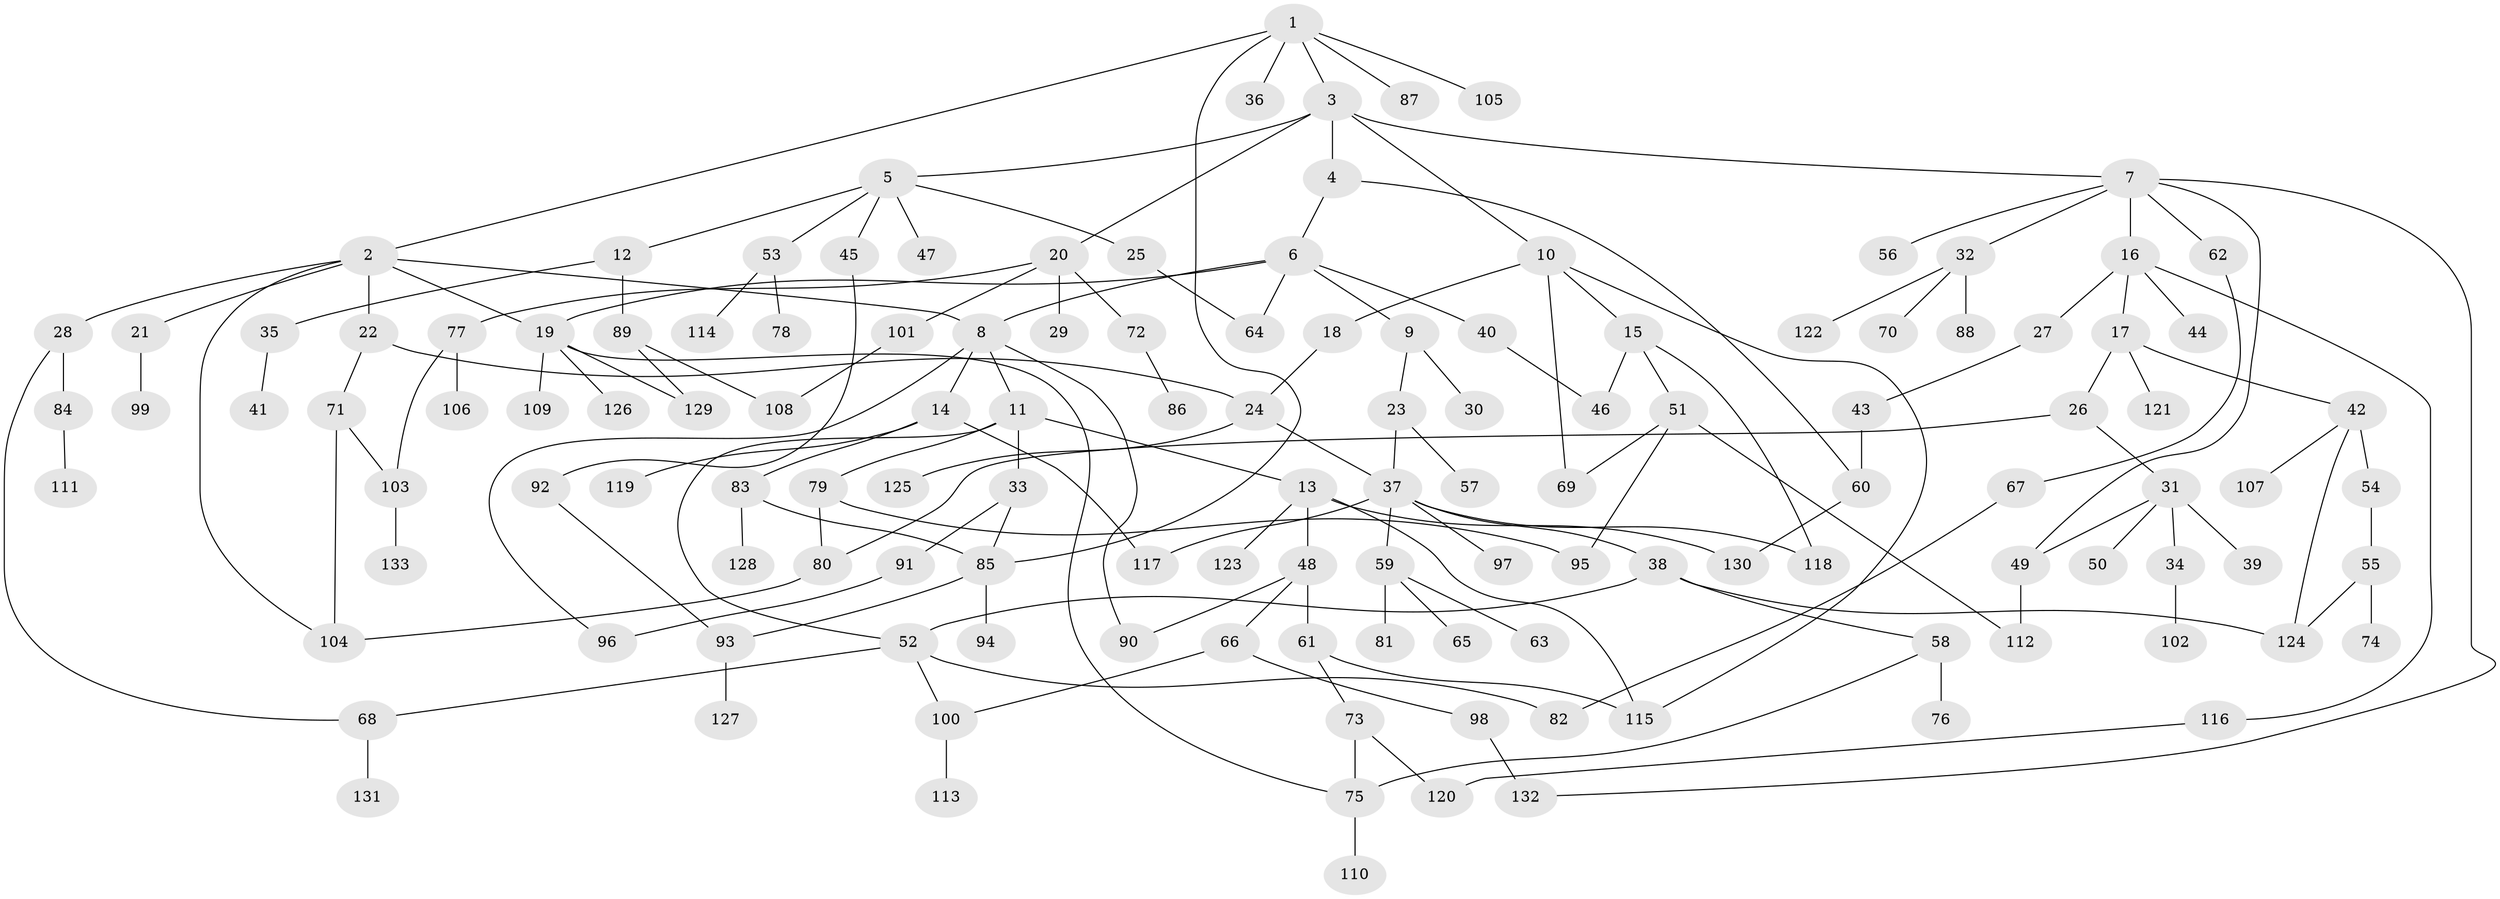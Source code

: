 // coarse degree distribution, {21: 0.015151515151515152, 5: 0.06060606060606061, 3: 0.18181818181818182, 6: 0.045454545454545456, 7: 0.030303030303030304, 4: 0.15151515151515152, 2: 0.19696969696969696, 1: 0.3181818181818182}
// Generated by graph-tools (version 1.1) at 2025/16/03/04/25 18:16:53]
// undirected, 133 vertices, 169 edges
graph export_dot {
graph [start="1"]
  node [color=gray90,style=filled];
  1;
  2;
  3;
  4;
  5;
  6;
  7;
  8;
  9;
  10;
  11;
  12;
  13;
  14;
  15;
  16;
  17;
  18;
  19;
  20;
  21;
  22;
  23;
  24;
  25;
  26;
  27;
  28;
  29;
  30;
  31;
  32;
  33;
  34;
  35;
  36;
  37;
  38;
  39;
  40;
  41;
  42;
  43;
  44;
  45;
  46;
  47;
  48;
  49;
  50;
  51;
  52;
  53;
  54;
  55;
  56;
  57;
  58;
  59;
  60;
  61;
  62;
  63;
  64;
  65;
  66;
  67;
  68;
  69;
  70;
  71;
  72;
  73;
  74;
  75;
  76;
  77;
  78;
  79;
  80;
  81;
  82;
  83;
  84;
  85;
  86;
  87;
  88;
  89;
  90;
  91;
  92;
  93;
  94;
  95;
  96;
  97;
  98;
  99;
  100;
  101;
  102;
  103;
  104;
  105;
  106;
  107;
  108;
  109;
  110;
  111;
  112;
  113;
  114;
  115;
  116;
  117;
  118;
  119;
  120;
  121;
  122;
  123;
  124;
  125;
  126;
  127;
  128;
  129;
  130;
  131;
  132;
  133;
  1 -- 2;
  1 -- 3;
  1 -- 36;
  1 -- 85;
  1 -- 87;
  1 -- 105;
  2 -- 8;
  2 -- 21;
  2 -- 22;
  2 -- 28;
  2 -- 19;
  2 -- 104;
  3 -- 4;
  3 -- 5;
  3 -- 7;
  3 -- 10;
  3 -- 20;
  4 -- 6;
  4 -- 60;
  5 -- 12;
  5 -- 25;
  5 -- 45;
  5 -- 47;
  5 -- 53;
  6 -- 9;
  6 -- 19;
  6 -- 40;
  6 -- 64;
  6 -- 8;
  7 -- 16;
  7 -- 32;
  7 -- 49;
  7 -- 56;
  7 -- 62;
  7 -- 132;
  8 -- 11;
  8 -- 14;
  8 -- 90;
  8 -- 96;
  9 -- 23;
  9 -- 30;
  10 -- 15;
  10 -- 18;
  10 -- 115;
  10 -- 69;
  11 -- 13;
  11 -- 33;
  11 -- 79;
  11 -- 52;
  12 -- 35;
  12 -- 89;
  13 -- 48;
  13 -- 123;
  13 -- 130;
  13 -- 115;
  14 -- 83;
  14 -- 119;
  14 -- 117;
  15 -- 46;
  15 -- 51;
  15 -- 118;
  16 -- 17;
  16 -- 27;
  16 -- 44;
  16 -- 116;
  17 -- 26;
  17 -- 42;
  17 -- 121;
  18 -- 24;
  19 -- 109;
  19 -- 126;
  19 -- 75;
  19 -- 129;
  20 -- 29;
  20 -- 72;
  20 -- 77;
  20 -- 101;
  21 -- 99;
  22 -- 71;
  22 -- 24;
  23 -- 57;
  23 -- 37;
  24 -- 37;
  24 -- 125;
  25 -- 64;
  26 -- 31;
  26 -- 80;
  27 -- 43;
  28 -- 84;
  28 -- 68;
  31 -- 34;
  31 -- 39;
  31 -- 50;
  31 -- 49;
  32 -- 70;
  32 -- 88;
  32 -- 122;
  33 -- 91;
  33 -- 85;
  34 -- 102;
  35 -- 41;
  37 -- 38;
  37 -- 59;
  37 -- 97;
  37 -- 117;
  37 -- 118;
  38 -- 52;
  38 -- 58;
  38 -- 124;
  40 -- 46;
  42 -- 54;
  42 -- 107;
  42 -- 124;
  43 -- 60;
  45 -- 92;
  48 -- 61;
  48 -- 66;
  48 -- 90;
  49 -- 112;
  51 -- 69;
  51 -- 95;
  51 -- 112;
  52 -- 68;
  52 -- 82;
  52 -- 100;
  53 -- 78;
  53 -- 114;
  54 -- 55;
  55 -- 74;
  55 -- 124;
  58 -- 75;
  58 -- 76;
  59 -- 63;
  59 -- 65;
  59 -- 81;
  60 -- 130;
  61 -- 73;
  61 -- 115;
  62 -- 67;
  66 -- 98;
  66 -- 100;
  67 -- 82;
  68 -- 131;
  71 -- 104;
  71 -- 103;
  72 -- 86;
  73 -- 75;
  73 -- 120;
  75 -- 110;
  77 -- 103;
  77 -- 106;
  79 -- 80;
  79 -- 95;
  80 -- 104;
  83 -- 128;
  83 -- 85;
  84 -- 111;
  85 -- 93;
  85 -- 94;
  89 -- 129;
  89 -- 108;
  91 -- 96;
  92 -- 93;
  93 -- 127;
  98 -- 132;
  100 -- 113;
  101 -- 108;
  103 -- 133;
  116 -- 120;
}
